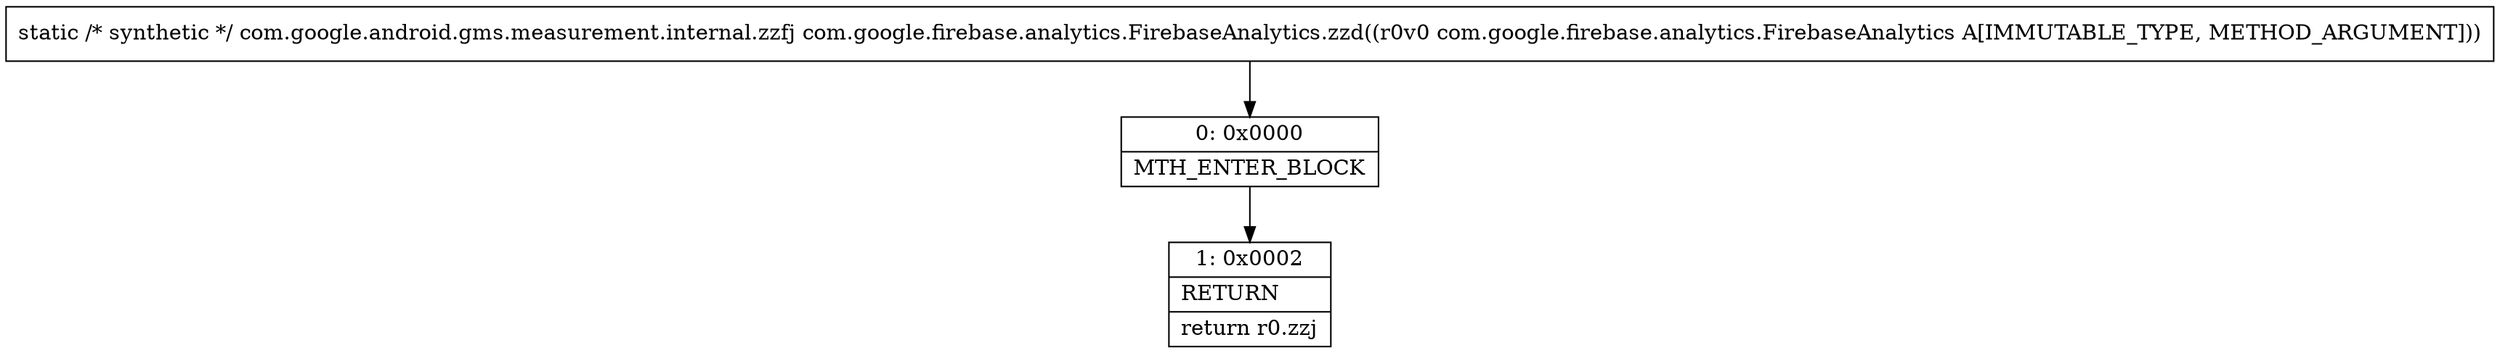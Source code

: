 digraph "CFG forcom.google.firebase.analytics.FirebaseAnalytics.zzd(Lcom\/google\/firebase\/analytics\/FirebaseAnalytics;)Lcom\/google\/android\/gms\/measurement\/internal\/zzfj;" {
Node_0 [shape=record,label="{0\:\ 0x0000|MTH_ENTER_BLOCK\l}"];
Node_1 [shape=record,label="{1\:\ 0x0002|RETURN\l|return r0.zzj\l}"];
MethodNode[shape=record,label="{static \/* synthetic *\/ com.google.android.gms.measurement.internal.zzfj com.google.firebase.analytics.FirebaseAnalytics.zzd((r0v0 com.google.firebase.analytics.FirebaseAnalytics A[IMMUTABLE_TYPE, METHOD_ARGUMENT])) }"];
MethodNode -> Node_0;
Node_0 -> Node_1;
}

